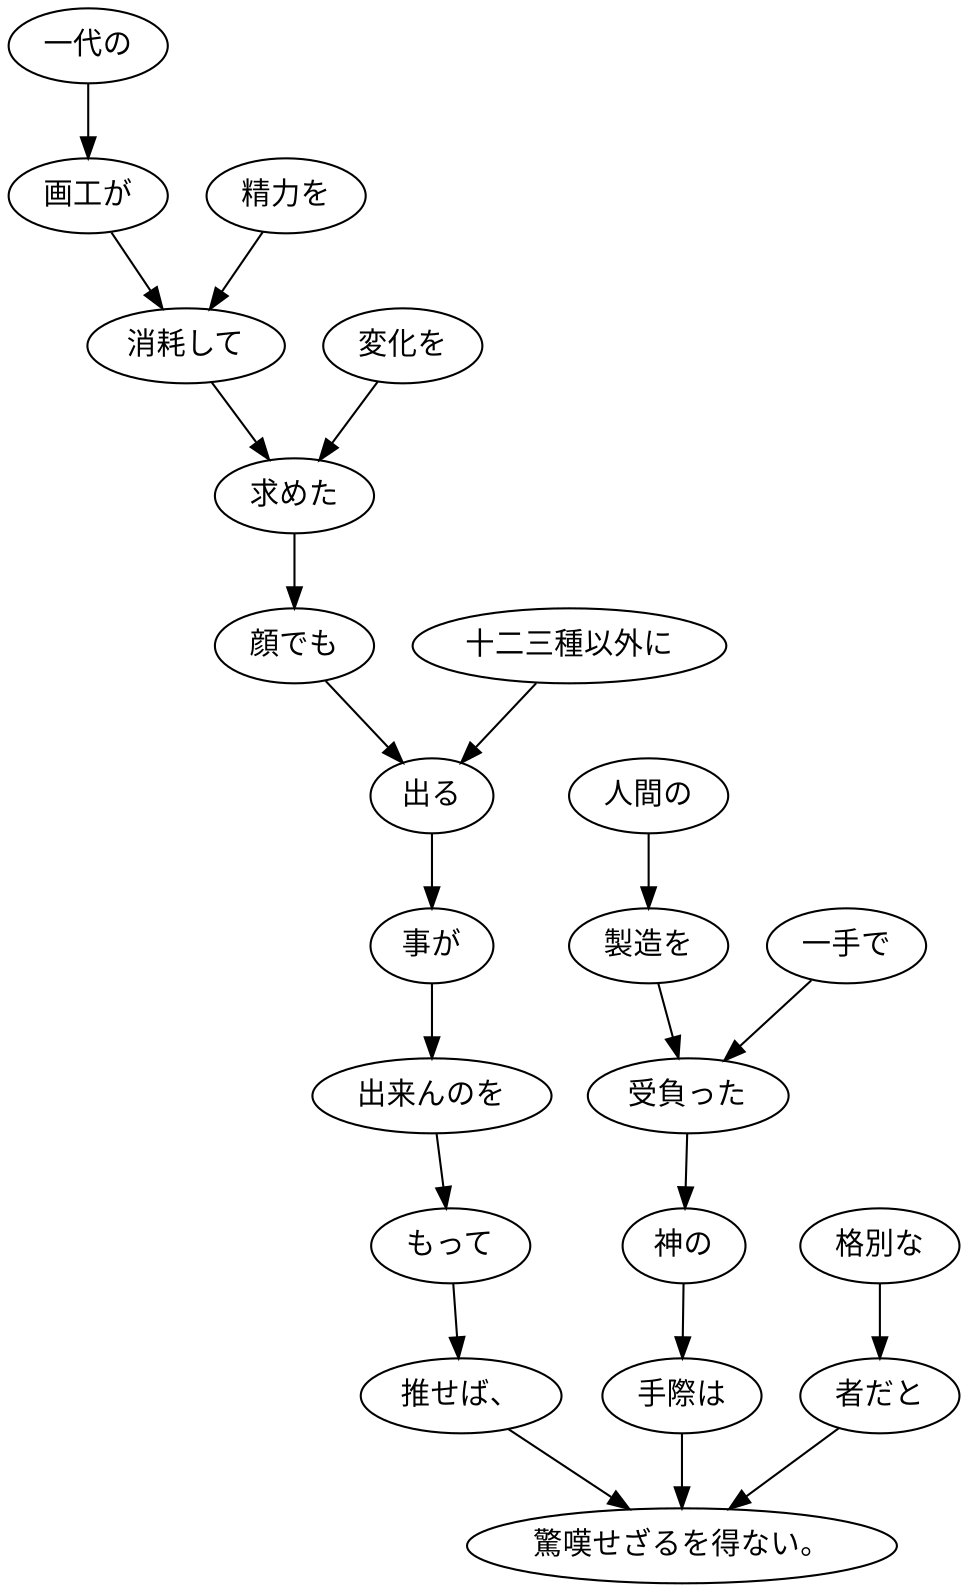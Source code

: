 digraph graph2773 {
	node0 [label="一代の"];
	node1 [label="画工が"];
	node2 [label="精力を"];
	node3 [label="消耗して"];
	node4 [label="変化を"];
	node5 [label="求めた"];
	node6 [label="顔でも"];
	node7 [label="十二三種以外に"];
	node8 [label="出る"];
	node9 [label="事が"];
	node10 [label="出来んのを"];
	node11 [label="もって"];
	node12 [label="推せば、"];
	node13 [label="人間の"];
	node14 [label="製造を"];
	node15 [label="一手で"];
	node16 [label="受負った"];
	node17 [label="神の"];
	node18 [label="手際は"];
	node19 [label="格別な"];
	node20 [label="者だと"];
	node21 [label="驚嘆せざるを得ない。"];
	node0 -> node1;
	node1 -> node3;
	node2 -> node3;
	node3 -> node5;
	node4 -> node5;
	node5 -> node6;
	node6 -> node8;
	node7 -> node8;
	node8 -> node9;
	node9 -> node10;
	node10 -> node11;
	node11 -> node12;
	node12 -> node21;
	node13 -> node14;
	node14 -> node16;
	node15 -> node16;
	node16 -> node17;
	node17 -> node18;
	node18 -> node21;
	node19 -> node20;
	node20 -> node21;
}
